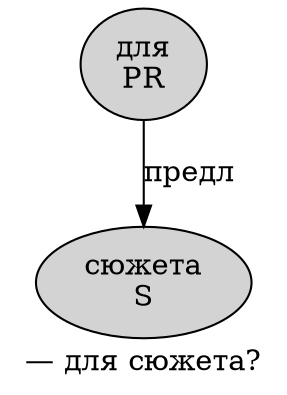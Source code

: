 digraph SENTENCE_3612 {
	graph [label="— для сюжета?"]
	node [style=filled]
		1 [label="для
PR" color="" fillcolor=lightgray penwidth=1 shape=ellipse]
		2 [label="сюжета
S" color="" fillcolor=lightgray penwidth=1 shape=ellipse]
			1 -> 2 [label="предл"]
}